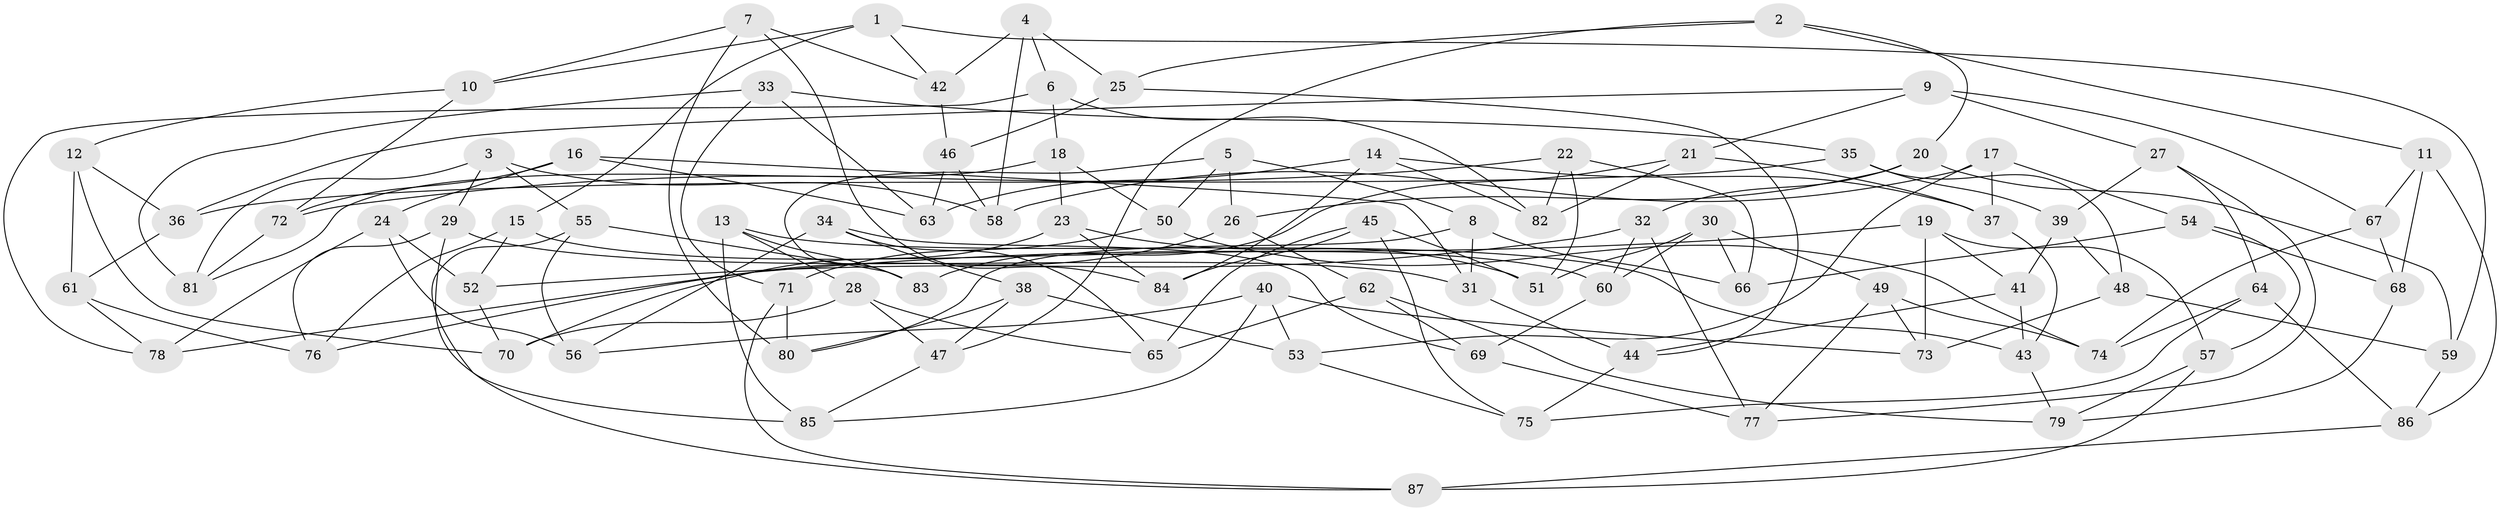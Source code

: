// Generated by graph-tools (version 1.1) at 2025/56/03/09/25 04:56:19]
// undirected, 87 vertices, 174 edges
graph export_dot {
graph [start="1"]
  node [color=gray90,style=filled];
  1;
  2;
  3;
  4;
  5;
  6;
  7;
  8;
  9;
  10;
  11;
  12;
  13;
  14;
  15;
  16;
  17;
  18;
  19;
  20;
  21;
  22;
  23;
  24;
  25;
  26;
  27;
  28;
  29;
  30;
  31;
  32;
  33;
  34;
  35;
  36;
  37;
  38;
  39;
  40;
  41;
  42;
  43;
  44;
  45;
  46;
  47;
  48;
  49;
  50;
  51;
  52;
  53;
  54;
  55;
  56;
  57;
  58;
  59;
  60;
  61;
  62;
  63;
  64;
  65;
  66;
  67;
  68;
  69;
  70;
  71;
  72;
  73;
  74;
  75;
  76;
  77;
  78;
  79;
  80;
  81;
  82;
  83;
  84;
  85;
  86;
  87;
  1 -- 59;
  1 -- 15;
  1 -- 10;
  1 -- 42;
  2 -- 11;
  2 -- 20;
  2 -- 25;
  2 -- 47;
  3 -- 81;
  3 -- 29;
  3 -- 55;
  3 -- 58;
  4 -- 25;
  4 -- 42;
  4 -- 58;
  4 -- 6;
  5 -- 8;
  5 -- 50;
  5 -- 26;
  5 -- 83;
  6 -- 82;
  6 -- 18;
  6 -- 78;
  7 -- 84;
  7 -- 80;
  7 -- 10;
  7 -- 42;
  8 -- 80;
  8 -- 31;
  8 -- 66;
  9 -- 67;
  9 -- 36;
  9 -- 21;
  9 -- 27;
  10 -- 12;
  10 -- 72;
  11 -- 86;
  11 -- 68;
  11 -- 67;
  12 -- 70;
  12 -- 61;
  12 -- 36;
  13 -- 85;
  13 -- 28;
  13 -- 43;
  13 -- 83;
  14 -- 84;
  14 -- 63;
  14 -- 82;
  14 -- 37;
  15 -- 76;
  15 -- 60;
  15 -- 52;
  16 -- 63;
  16 -- 72;
  16 -- 31;
  16 -- 24;
  17 -- 54;
  17 -- 37;
  17 -- 53;
  17 -- 58;
  18 -- 23;
  18 -- 50;
  18 -- 81;
  19 -- 73;
  19 -- 57;
  19 -- 41;
  19 -- 78;
  20 -- 26;
  20 -- 59;
  20 -- 32;
  21 -- 83;
  21 -- 82;
  21 -- 37;
  22 -- 72;
  22 -- 82;
  22 -- 51;
  22 -- 66;
  23 -- 51;
  23 -- 70;
  23 -- 84;
  24 -- 78;
  24 -- 52;
  24 -- 56;
  25 -- 44;
  25 -- 46;
  26 -- 62;
  26 -- 76;
  27 -- 64;
  27 -- 39;
  27 -- 77;
  28 -- 47;
  28 -- 70;
  28 -- 65;
  29 -- 85;
  29 -- 31;
  29 -- 76;
  30 -- 66;
  30 -- 60;
  30 -- 49;
  30 -- 51;
  31 -- 44;
  32 -- 52;
  32 -- 60;
  32 -- 77;
  33 -- 63;
  33 -- 71;
  33 -- 35;
  33 -- 81;
  34 -- 56;
  34 -- 69;
  34 -- 38;
  34 -- 65;
  35 -- 39;
  35 -- 36;
  35 -- 48;
  36 -- 61;
  37 -- 43;
  38 -- 53;
  38 -- 80;
  38 -- 47;
  39 -- 48;
  39 -- 41;
  40 -- 85;
  40 -- 53;
  40 -- 56;
  40 -- 73;
  41 -- 44;
  41 -- 43;
  42 -- 46;
  43 -- 79;
  44 -- 75;
  45 -- 51;
  45 -- 75;
  45 -- 84;
  45 -- 65;
  46 -- 58;
  46 -- 63;
  47 -- 85;
  48 -- 59;
  48 -- 73;
  49 -- 73;
  49 -- 77;
  49 -- 74;
  50 -- 74;
  50 -- 71;
  52 -- 70;
  53 -- 75;
  54 -- 66;
  54 -- 68;
  54 -- 57;
  55 -- 83;
  55 -- 56;
  55 -- 87;
  57 -- 87;
  57 -- 79;
  59 -- 86;
  60 -- 69;
  61 -- 76;
  61 -- 78;
  62 -- 69;
  62 -- 65;
  62 -- 79;
  64 -- 74;
  64 -- 75;
  64 -- 86;
  67 -- 74;
  67 -- 68;
  68 -- 79;
  69 -- 77;
  71 -- 87;
  71 -- 80;
  72 -- 81;
  86 -- 87;
}

